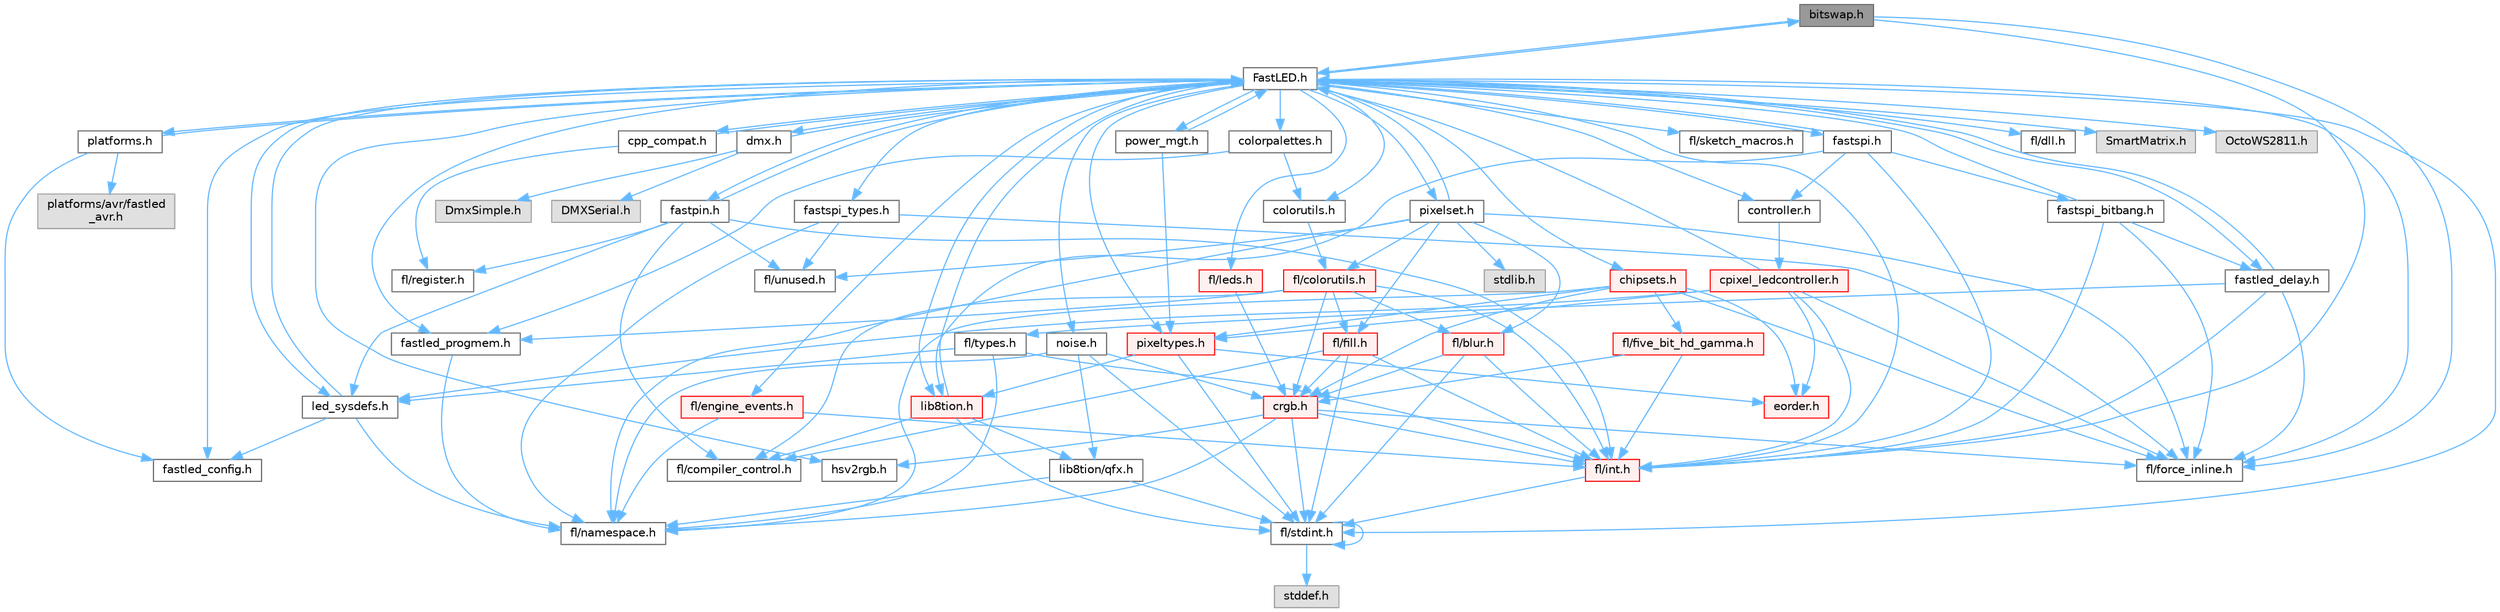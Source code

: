 digraph "bitswap.h"
{
 // INTERACTIVE_SVG=YES
 // LATEX_PDF_SIZE
  bgcolor="transparent";
  edge [fontname=Helvetica,fontsize=10,labelfontname=Helvetica,labelfontsize=10];
  node [fontname=Helvetica,fontsize=10,shape=box,height=0.2,width=0.4];
  Node1 [id="Node000001",label="bitswap.h",height=0.2,width=0.4,color="gray40", fillcolor="grey60", style="filled", fontcolor="black",tooltip="Functions for doing a rotation of bits/bytes used by parallel output."];
  Node1 -> Node2 [id="edge1_Node000001_Node000002",color="steelblue1",style="solid",tooltip=" "];
  Node2 [id="Node000002",label="FastLED.h",height=0.2,width=0.4,color="grey40", fillcolor="white", style="filled",URL="$db/d97/_fast_l_e_d_8h.html",tooltip="central include file for FastLED, defines the CFastLED class/object"];
  Node2 -> Node3 [id="edge2_Node000002_Node000003",color="steelblue1",style="solid",tooltip=" "];
  Node3 [id="Node000003",label="fl/stdint.h",height=0.2,width=0.4,color="grey40", fillcolor="white", style="filled",URL="$df/dd8/stdint_8h.html",tooltip=" "];
  Node3 -> Node4 [id="edge3_Node000003_Node000004",color="steelblue1",style="solid",tooltip=" "];
  Node4 [id="Node000004",label="stddef.h",height=0.2,width=0.4,color="grey60", fillcolor="#E0E0E0", style="filled",tooltip=" "];
  Node3 -> Node3 [id="edge4_Node000003_Node000003",color="steelblue1",style="solid",tooltip=" "];
  Node2 -> Node5 [id="edge5_Node000002_Node000005",color="steelblue1",style="solid",tooltip=" "];
  Node5 [id="Node000005",label="fl/dll.h",height=0.2,width=0.4,color="grey40", fillcolor="white", style="filled",URL="$d3/d4b/dll_8h.html",tooltip="FastLED dynamic library interface - lightweight header for external callers."];
  Node2 -> Node6 [id="edge6_Node000002_Node000006",color="steelblue1",style="solid",tooltip=" "];
  Node6 [id="Node000006",label="SmartMatrix.h",height=0.2,width=0.4,color="grey60", fillcolor="#E0E0E0", style="filled",tooltip=" "];
  Node2 -> Node7 [id="edge7_Node000002_Node000007",color="steelblue1",style="solid",tooltip=" "];
  Node7 [id="Node000007",label="OctoWS2811.h",height=0.2,width=0.4,color="grey60", fillcolor="#E0E0E0", style="filled",tooltip=" "];
  Node2 -> Node8 [id="edge8_Node000002_Node000008",color="steelblue1",style="solid",tooltip=" "];
  Node8 [id="Node000008",label="fl/force_inline.h",height=0.2,width=0.4,color="grey40", fillcolor="white", style="filled",URL="$d4/d64/force__inline_8h.html",tooltip=" "];
  Node2 -> Node9 [id="edge9_Node000002_Node000009",color="steelblue1",style="solid",tooltip=" "];
  Node9 [id="Node000009",label="cpp_compat.h",height=0.2,width=0.4,color="grey40", fillcolor="white", style="filled",URL="$d9/d13/cpp__compat_8h.html",tooltip="Compatibility functions based on C++ version."];
  Node9 -> Node2 [id="edge10_Node000009_Node000002",color="steelblue1",style="solid",tooltip=" "];
  Node9 -> Node10 [id="edge11_Node000009_Node000010",color="steelblue1",style="solid",tooltip=" "];
  Node10 [id="Node000010",label="fl/register.h",height=0.2,width=0.4,color="grey40", fillcolor="white", style="filled",URL="$df/d80/register_8h.html",tooltip=" "];
  Node2 -> Node11 [id="edge12_Node000002_Node000011",color="steelblue1",style="solid",tooltip=" "];
  Node11 [id="Node000011",label="fastled_config.h",height=0.2,width=0.4,color="grey40", fillcolor="white", style="filled",URL="$d5/d11/fastled__config_8h.html",tooltip="Contains definitions that can be used to configure FastLED at compile time."];
  Node2 -> Node12 [id="edge13_Node000002_Node000012",color="steelblue1",style="solid",tooltip=" "];
  Node12 [id="Node000012",label="led_sysdefs.h",height=0.2,width=0.4,color="grey40", fillcolor="white", style="filled",URL="$d9/d3e/led__sysdefs_8h.html",tooltip="Determines which platform system definitions to include."];
  Node12 -> Node2 [id="edge14_Node000012_Node000002",color="steelblue1",style="solid",tooltip=" "];
  Node12 -> Node11 [id="edge15_Node000012_Node000011",color="steelblue1",style="solid",tooltip=" "];
  Node12 -> Node13 [id="edge16_Node000012_Node000013",color="steelblue1",style="solid",tooltip=" "];
  Node13 [id="Node000013",label="fl/namespace.h",height=0.2,width=0.4,color="grey40", fillcolor="white", style="filled",URL="$df/d2a/namespace_8h.html",tooltip="Implements the FastLED namespace macros."];
  Node2 -> Node14 [id="edge17_Node000002_Node000014",color="steelblue1",style="solid",tooltip=" "];
  Node14 [id="Node000014",label="fastled_delay.h",height=0.2,width=0.4,color="grey40", fillcolor="white", style="filled",URL="$d0/da8/fastled__delay_8h.html",tooltip="Utility functions and classes for managing delay cycles."];
  Node14 -> Node2 [id="edge18_Node000014_Node000002",color="steelblue1",style="solid",tooltip=" "];
  Node14 -> Node15 [id="edge19_Node000014_Node000015",color="steelblue1",style="solid",tooltip=" "];
  Node15 [id="Node000015",label="fl/types.h",height=0.2,width=0.4,color="grey40", fillcolor="white", style="filled",URL="$d7/da1/fl_2types_8h.html",tooltip=" "];
  Node15 -> Node13 [id="edge20_Node000015_Node000013",color="steelblue1",style="solid",tooltip=" "];
  Node15 -> Node16 [id="edge21_Node000015_Node000016",color="steelblue1",style="solid",tooltip=" "];
  Node16 [id="Node000016",label="fl/int.h",height=0.2,width=0.4,color="red", fillcolor="#FFF0F0", style="filled",URL="$d3/d7e/int_8h.html",tooltip=" "];
  Node16 -> Node3 [id="edge22_Node000016_Node000003",color="steelblue1",style="solid",tooltip=" "];
  Node15 -> Node12 [id="edge23_Node000015_Node000012",color="steelblue1",style="solid",tooltip=" "];
  Node14 -> Node8 [id="edge24_Node000014_Node000008",color="steelblue1",style="solid",tooltip=" "];
  Node14 -> Node16 [id="edge25_Node000014_Node000016",color="steelblue1",style="solid",tooltip=" "];
  Node2 -> Node1 [id="edge26_Node000002_Node000001",color="steelblue1",style="solid",tooltip=" "];
  Node2 -> Node18 [id="edge27_Node000002_Node000018",color="steelblue1",style="solid",tooltip=" "];
  Node18 [id="Node000018",label="controller.h",height=0.2,width=0.4,color="grey40", fillcolor="white", style="filled",URL="$d2/dd9/controller_8h.html",tooltip="deprecated: base definitions used by led controllers for writing out led data"];
  Node18 -> Node19 [id="edge28_Node000018_Node000019",color="steelblue1",style="solid",tooltip=" "];
  Node19 [id="Node000019",label="cpixel_ledcontroller.h",height=0.2,width=0.4,color="red", fillcolor="#FFF0F0", style="filled",URL="$d9/d57/cpixel__ledcontroller_8h.html",tooltip="defines the templated version of the CLEDController class"];
  Node19 -> Node2 [id="edge29_Node000019_Node000002",color="steelblue1",style="solid",tooltip=" "];
  Node19 -> Node12 [id="edge30_Node000019_Node000012",color="steelblue1",style="solid",tooltip=" "];
  Node19 -> Node20 [id="edge31_Node000019_Node000020",color="steelblue1",style="solid",tooltip=" "];
  Node20 [id="Node000020",label="pixeltypes.h",height=0.2,width=0.4,color="red", fillcolor="#FFF0F0", style="filled",URL="$d2/dba/pixeltypes_8h.html",tooltip="Includes defintions for RGB and HSV pixels."];
  Node20 -> Node3 [id="edge32_Node000020_Node000003",color="steelblue1",style="solid",tooltip=" "];
  Node20 -> Node21 [id="edge33_Node000020_Node000021",color="steelblue1",style="solid",tooltip=" "];
  Node21 [id="Node000021",label="lib8tion.h",height=0.2,width=0.4,color="red", fillcolor="#FFF0F0", style="filled",URL="$df/da5/lib8tion_8h.html",tooltip="Fast, efficient 8-bit math functions specifically designed for high-performance LED programming."];
  Node21 -> Node2 [id="edge34_Node000021_Node000002",color="steelblue1",style="solid",tooltip=" "];
  Node21 -> Node24 [id="edge35_Node000021_Node000024",color="steelblue1",style="solid",tooltip=" "];
  Node24 [id="Node000024",label="fl/compiler_control.h",height=0.2,width=0.4,color="grey40", fillcolor="white", style="filled",URL="$d4/d54/compiler__control_8h.html",tooltip=" "];
  Node21 -> Node3 [id="edge36_Node000021_Node000003",color="steelblue1",style="solid",tooltip=" "];
  Node21 -> Node26 [id="edge37_Node000021_Node000026",color="steelblue1",style="solid",tooltip=" "];
  Node26 [id="Node000026",label="lib8tion/qfx.h",height=0.2,width=0.4,color="grey40", fillcolor="white", style="filled",URL="$d2/d19/qfx_8h.html",tooltip=" "];
  Node26 -> Node3 [id="edge38_Node000026_Node000003",color="steelblue1",style="solid",tooltip=" "];
  Node26 -> Node13 [id="edge39_Node000026_Node000013",color="steelblue1",style="solid",tooltip=" "];
  Node20 -> Node81 [id="edge40_Node000020_Node000081",color="steelblue1",style="solid",tooltip=" "];
  Node81 [id="Node000081",label="eorder.h",height=0.2,width=0.4,color="red", fillcolor="#FFF0F0", style="filled",URL="$db/d07/eorder_8h.html",tooltip="Defines color channel ordering enumerations."];
  Node19 -> Node81 [id="edge41_Node000019_Node000081",color="steelblue1",style="solid",tooltip=" "];
  Node19 -> Node8 [id="edge42_Node000019_Node000008",color="steelblue1",style="solid",tooltip=" "];
  Node19 -> Node16 [id="edge43_Node000019_Node000016",color="steelblue1",style="solid",tooltip=" "];
  Node2 -> Node116 [id="edge44_Node000002_Node000116",color="steelblue1",style="solid",tooltip=" "];
  Node116 [id="Node000116",label="fastpin.h",height=0.2,width=0.4,color="grey40", fillcolor="white", style="filled",URL="$db/d65/fastpin_8h.html",tooltip="Class base definitions for defining fast pin access."];
  Node116 -> Node2 [id="edge45_Node000116_Node000002",color="steelblue1",style="solid",tooltip=" "];
  Node116 -> Node24 [id="edge46_Node000116_Node000024",color="steelblue1",style="solid",tooltip=" "];
  Node116 -> Node12 [id="edge47_Node000116_Node000012",color="steelblue1",style="solid",tooltip=" "];
  Node116 -> Node53 [id="edge48_Node000116_Node000053",color="steelblue1",style="solid",tooltip=" "];
  Node53 [id="Node000053",label="fl/unused.h",height=0.2,width=0.4,color="grey40", fillcolor="white", style="filled",URL="$d8/d4b/unused_8h.html",tooltip=" "];
  Node116 -> Node16 [id="edge49_Node000116_Node000016",color="steelblue1",style="solid",tooltip=" "];
  Node116 -> Node10 [id="edge50_Node000116_Node000010",color="steelblue1",style="solid",tooltip=" "];
  Node2 -> Node117 [id="edge51_Node000002_Node000117",color="steelblue1",style="solid",tooltip=" "];
  Node117 [id="Node000117",label="fastspi_types.h",height=0.2,width=0.4,color="grey40", fillcolor="white", style="filled",URL="$d2/ddb/fastspi__types_8h.html",tooltip="Data types and constants used by SPI interfaces."];
  Node117 -> Node8 [id="edge52_Node000117_Node000008",color="steelblue1",style="solid",tooltip=" "];
  Node117 -> Node13 [id="edge53_Node000117_Node000013",color="steelblue1",style="solid",tooltip=" "];
  Node117 -> Node53 [id="edge54_Node000117_Node000053",color="steelblue1",style="solid",tooltip=" "];
  Node2 -> Node118 [id="edge55_Node000002_Node000118",color="steelblue1",style="solid",tooltip=" "];
  Node118 [id="Node000118",label="dmx.h",height=0.2,width=0.4,color="grey40", fillcolor="white", style="filled",URL="$d3/de1/dmx_8h.html",tooltip="Defines the DMX512-based LED controllers."];
  Node118 -> Node2 [id="edge56_Node000118_Node000002",color="steelblue1",style="solid",tooltip=" "];
  Node118 -> Node119 [id="edge57_Node000118_Node000119",color="steelblue1",style="solid",tooltip=" "];
  Node119 [id="Node000119",label="DmxSimple.h",height=0.2,width=0.4,color="grey60", fillcolor="#E0E0E0", style="filled",tooltip=" "];
  Node118 -> Node120 [id="edge58_Node000118_Node000120",color="steelblue1",style="solid",tooltip=" "];
  Node120 [id="Node000120",label="DMXSerial.h",height=0.2,width=0.4,color="grey60", fillcolor="#E0E0E0", style="filled",tooltip=" "];
  Node2 -> Node121 [id="edge59_Node000002_Node000121",color="steelblue1",style="solid",tooltip=" "];
  Node121 [id="Node000121",label="platforms.h",height=0.2,width=0.4,color="grey40", fillcolor="white", style="filled",URL="$da/dc9/platforms_8h.html",tooltip="Determines which platforms headers to include."];
  Node121 -> Node2 [id="edge60_Node000121_Node000002",color="steelblue1",style="solid",tooltip=" "];
  Node121 -> Node11 [id="edge61_Node000121_Node000011",color="steelblue1",style="solid",tooltip=" "];
  Node121 -> Node122 [id="edge62_Node000121_Node000122",color="steelblue1",style="solid",tooltip=" "];
  Node122 [id="Node000122",label="platforms/avr/fastled\l_avr.h",height=0.2,width=0.4,color="grey60", fillcolor="#E0E0E0", style="filled",tooltip=" "];
  Node2 -> Node30 [id="edge63_Node000002_Node000030",color="steelblue1",style="solid",tooltip=" "];
  Node30 [id="Node000030",label="fastled_progmem.h",height=0.2,width=0.4,color="grey40", fillcolor="white", style="filled",URL="$df/dab/fastled__progmem_8h.html",tooltip="Wrapper definitions to allow seamless use of PROGMEM in environments that have it."];
  Node30 -> Node13 [id="edge64_Node000030_Node000013",color="steelblue1",style="solid",tooltip=" "];
  Node2 -> Node21 [id="edge65_Node000002_Node000021",color="steelblue1",style="solid",tooltip=" "];
  Node2 -> Node20 [id="edge66_Node000002_Node000020",color="steelblue1",style="solid",tooltip=" "];
  Node2 -> Node77 [id="edge67_Node000002_Node000077",color="steelblue1",style="solid",tooltip=" "];
  Node77 [id="Node000077",label="hsv2rgb.h",height=0.2,width=0.4,color="grey40", fillcolor="white", style="filled",URL="$de/d9a/hsv2rgb_8h.html",tooltip="Functions to convert from the HSV colorspace to the RGB colorspace."];
  Node2 -> Node123 [id="edge68_Node000002_Node000123",color="steelblue1",style="solid",tooltip=" "];
  Node123 [id="Node000123",label="colorutils.h",height=0.2,width=0.4,color="grey40", fillcolor="white", style="filled",URL="$d1/dfb/colorutils_8h.html",tooltip=" "];
  Node123 -> Node124 [id="edge69_Node000123_Node000124",color="steelblue1",style="solid",tooltip=" "];
  Node124 [id="Node000124",label="fl/colorutils.h",height=0.2,width=0.4,color="red", fillcolor="#FFF0F0", style="filled",URL="$d7/df9/fl_2colorutils_8h.html",tooltip="Utility functions for color fill, palettes, blending, and more."];
  Node124 -> Node16 [id="edge70_Node000124_Node000016",color="steelblue1",style="solid",tooltip=" "];
  Node124 -> Node73 [id="edge71_Node000124_Node000073",color="steelblue1",style="solid",tooltip=" "];
  Node73 [id="Node000073",label="crgb.h",height=0.2,width=0.4,color="red", fillcolor="#FFF0F0", style="filled",URL="$db/dd1/crgb_8h.html",tooltip="Defines the red, green, and blue (RGB) pixel struct."];
  Node73 -> Node3 [id="edge72_Node000073_Node000003",color="steelblue1",style="solid",tooltip=" "];
  Node73 -> Node16 [id="edge73_Node000073_Node000016",color="steelblue1",style="solid",tooltip=" "];
  Node73 -> Node13 [id="edge74_Node000073_Node000013",color="steelblue1",style="solid",tooltip=" "];
  Node73 -> Node8 [id="edge75_Node000073_Node000008",color="steelblue1",style="solid",tooltip=" "];
  Node73 -> Node77 [id="edge76_Node000073_Node000077",color="steelblue1",style="solid",tooltip=" "];
  Node124 -> Node30 [id="edge77_Node000124_Node000030",color="steelblue1",style="solid",tooltip=" "];
  Node124 -> Node125 [id="edge78_Node000124_Node000125",color="steelblue1",style="solid",tooltip=" "];
  Node125 [id="Node000125",label="fl/blur.h",height=0.2,width=0.4,color="red", fillcolor="#FFF0F0", style="filled",URL="$d4/df5/blur_8h.html",tooltip=" "];
  Node125 -> Node3 [id="edge79_Node000125_Node000003",color="steelblue1",style="solid",tooltip=" "];
  Node125 -> Node16 [id="edge80_Node000125_Node000016",color="steelblue1",style="solid",tooltip=" "];
  Node125 -> Node73 [id="edge81_Node000125_Node000073",color="steelblue1",style="solid",tooltip=" "];
  Node124 -> Node127 [id="edge82_Node000124_Node000127",color="steelblue1",style="solid",tooltip=" "];
  Node127 [id="Node000127",label="fl/fill.h",height=0.2,width=0.4,color="red", fillcolor="#FFF0F0", style="filled",URL="$d2/d78/fill_8h.html",tooltip=" "];
  Node127 -> Node73 [id="edge83_Node000127_Node000073",color="steelblue1",style="solid",tooltip=" "];
  Node127 -> Node16 [id="edge84_Node000127_Node000016",color="steelblue1",style="solid",tooltip=" "];
  Node127 -> Node3 [id="edge85_Node000127_Node000003",color="steelblue1",style="solid",tooltip=" "];
  Node127 -> Node24 [id="edge86_Node000127_Node000024",color="steelblue1",style="solid",tooltip=" "];
  Node124 -> Node24 [id="edge87_Node000124_Node000024",color="steelblue1",style="solid",tooltip=" "];
  Node2 -> Node128 [id="edge88_Node000002_Node000128",color="steelblue1",style="solid",tooltip=" "];
  Node128 [id="Node000128",label="pixelset.h",height=0.2,width=0.4,color="grey40", fillcolor="white", style="filled",URL="$d4/d46/pixelset_8h.html",tooltip="Declares classes for managing logical groups of LEDs."];
  Node128 -> Node8 [id="edge89_Node000128_Node000008",color="steelblue1",style="solid",tooltip=" "];
  Node128 -> Node13 [id="edge90_Node000128_Node000013",color="steelblue1",style="solid",tooltip=" "];
  Node128 -> Node53 [id="edge91_Node000128_Node000053",color="steelblue1",style="solid",tooltip=" "];
  Node128 -> Node124 [id="edge92_Node000128_Node000124",color="steelblue1",style="solid",tooltip=" "];
  Node128 -> Node127 [id="edge93_Node000128_Node000127",color="steelblue1",style="solid",tooltip=" "];
  Node128 -> Node125 [id="edge94_Node000128_Node000125",color="steelblue1",style="solid",tooltip=" "];
  Node128 -> Node2 [id="edge95_Node000128_Node000002",color="steelblue1",style="solid",tooltip=" "];
  Node128 -> Node50 [id="edge96_Node000128_Node000050",color="steelblue1",style="solid",tooltip=" "];
  Node50 [id="Node000050",label="stdlib.h",height=0.2,width=0.4,color="grey60", fillcolor="#E0E0E0", style="filled",tooltip=" "];
  Node2 -> Node129 [id="edge97_Node000002_Node000129",color="steelblue1",style="solid",tooltip=" "];
  Node129 [id="Node000129",label="colorpalettes.h",height=0.2,width=0.4,color="grey40", fillcolor="white", style="filled",URL="$dc/dcc/colorpalettes_8h.html",tooltip="Declarations for the predefined color palettes supplied by FastLED."];
  Node129 -> Node123 [id="edge98_Node000129_Node000123",color="steelblue1",style="solid",tooltip=" "];
  Node129 -> Node30 [id="edge99_Node000129_Node000030",color="steelblue1",style="solid",tooltip=" "];
  Node2 -> Node130 [id="edge100_Node000002_Node000130",color="steelblue1",style="solid",tooltip=" "];
  Node130 [id="Node000130",label="noise.h",height=0.2,width=0.4,color="grey40", fillcolor="white", style="filled",URL="$d1/d31/noise_8h.html",tooltip="Functions to generate and fill arrays with noise."];
  Node130 -> Node3 [id="edge101_Node000130_Node000003",color="steelblue1",style="solid",tooltip=" "];
  Node130 -> Node73 [id="edge102_Node000130_Node000073",color="steelblue1",style="solid",tooltip=" "];
  Node130 -> Node13 [id="edge103_Node000130_Node000013",color="steelblue1",style="solid",tooltip=" "];
  Node130 -> Node26 [id="edge104_Node000130_Node000026",color="steelblue1",style="solid",tooltip=" "];
  Node2 -> Node131 [id="edge105_Node000002_Node000131",color="steelblue1",style="solid",tooltip=" "];
  Node131 [id="Node000131",label="power_mgt.h",height=0.2,width=0.4,color="grey40", fillcolor="white", style="filled",URL="$dc/d5b/power__mgt_8h.html",tooltip="Functions to limit the power used by FastLED."];
  Node131 -> Node2 [id="edge106_Node000131_Node000002",color="steelblue1",style="solid",tooltip=" "];
  Node131 -> Node20 [id="edge107_Node000131_Node000020",color="steelblue1",style="solid",tooltip=" "];
  Node2 -> Node132 [id="edge108_Node000002_Node000132",color="steelblue1",style="solid",tooltip=" "];
  Node132 [id="Node000132",label="fastspi.h",height=0.2,width=0.4,color="grey40", fillcolor="white", style="filled",URL="$d6/ddc/fastspi_8h.html",tooltip="Serial peripheral interface (SPI) definitions per platform."];
  Node132 -> Node2 [id="edge109_Node000132_Node000002",color="steelblue1",style="solid",tooltip=" "];
  Node132 -> Node18 [id="edge110_Node000132_Node000018",color="steelblue1",style="solid",tooltip=" "];
  Node132 -> Node21 [id="edge111_Node000132_Node000021",color="steelblue1",style="solid",tooltip=" "];
  Node132 -> Node133 [id="edge112_Node000132_Node000133",color="steelblue1",style="solid",tooltip=" "];
  Node133 [id="Node000133",label="fastspi_bitbang.h",height=0.2,width=0.4,color="grey40", fillcolor="white", style="filled",URL="$d9/d8d/fastspi__bitbang_8h.html",tooltip="Software SPI (aka bit-banging) support."];
  Node133 -> Node2 [id="edge113_Node000133_Node000002",color="steelblue1",style="solid",tooltip=" "];
  Node133 -> Node14 [id="edge114_Node000133_Node000014",color="steelblue1",style="solid",tooltip=" "];
  Node133 -> Node8 [id="edge115_Node000133_Node000008",color="steelblue1",style="solid",tooltip=" "];
  Node133 -> Node16 [id="edge116_Node000133_Node000016",color="steelblue1",style="solid",tooltip=" "];
  Node132 -> Node16 [id="edge117_Node000132_Node000016",color="steelblue1",style="solid",tooltip=" "];
  Node2 -> Node134 [id="edge118_Node000002_Node000134",color="steelblue1",style="solid",tooltip=" "];
  Node134 [id="Node000134",label="chipsets.h",height=0.2,width=0.4,color="red", fillcolor="#FFF0F0", style="filled",URL="$db/d66/chipsets_8h.html",tooltip="Contains the bulk of the definitions for the various LED chipsets supported."];
  Node134 -> Node20 [id="edge119_Node000134_Node000020",color="steelblue1",style="solid",tooltip=" "];
  Node134 -> Node87 [id="edge120_Node000134_Node000087",color="steelblue1",style="solid",tooltip=" "];
  Node87 [id="Node000087",label="fl/five_bit_hd_gamma.h",height=0.2,width=0.4,color="red", fillcolor="#FFF0F0", style="filled",URL="$dc/d44/five__bit__hd__gamma_8h.html",tooltip="Declares functions for five-bit gamma correction."];
  Node87 -> Node16 [id="edge121_Node000087_Node000016",color="steelblue1",style="solid",tooltip=" "];
  Node87 -> Node73 [id="edge122_Node000087_Node000073",color="steelblue1",style="solid",tooltip=" "];
  Node134 -> Node8 [id="edge123_Node000134_Node000008",color="steelblue1",style="solid",tooltip=" "];
  Node134 -> Node73 [id="edge124_Node000134_Node000073",color="steelblue1",style="solid",tooltip=" "];
  Node134 -> Node81 [id="edge125_Node000134_Node000081",color="steelblue1",style="solid",tooltip=" "];
  Node134 -> Node13 [id="edge126_Node000134_Node000013",color="steelblue1",style="solid",tooltip=" "];
  Node2 -> Node92 [id="edge127_Node000002_Node000092",color="steelblue1",style="solid",tooltip=" "];
  Node92 [id="Node000092",label="fl/engine_events.h",height=0.2,width=0.4,color="red", fillcolor="#FFF0F0", style="filled",URL="$db/dc0/engine__events_8h.html",tooltip=" "];
  Node92 -> Node13 [id="edge128_Node000092_Node000013",color="steelblue1",style="solid",tooltip=" "];
  Node92 -> Node16 [id="edge129_Node000092_Node000016",color="steelblue1",style="solid",tooltip=" "];
  Node2 -> Node136 [id="edge130_Node000002_Node000136",color="steelblue1",style="solid",tooltip=" "];
  Node136 [id="Node000136",label="fl/leds.h",height=0.2,width=0.4,color="red", fillcolor="#FFF0F0", style="filled",URL="$da/d78/leds_8h.html",tooltip=" "];
  Node136 -> Node73 [id="edge131_Node000136_Node000073",color="steelblue1",style="solid",tooltip=" "];
  Node2 -> Node16 [id="edge132_Node000002_Node000016",color="steelblue1",style="solid",tooltip=" "];
  Node2 -> Node109 [id="edge133_Node000002_Node000109",color="steelblue1",style="solid",tooltip=" "];
  Node109 [id="Node000109",label="fl/sketch_macros.h",height=0.2,width=0.4,color="grey40", fillcolor="white", style="filled",URL="$d1/dbc/sketch__macros_8h.html",tooltip=" "];
  Node1 -> Node8 [id="edge134_Node000001_Node000008",color="steelblue1",style="solid",tooltip=" "];
  Node1 -> Node16 [id="edge135_Node000001_Node000016",color="steelblue1",style="solid",tooltip=" "];
}
